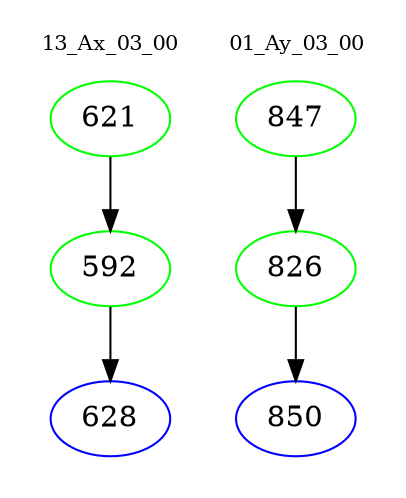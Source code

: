 digraph{
subgraph cluster_0 {
color = white
label = "13_Ax_03_00";
fontsize=10;
T0_621 [label="621", color="green"]
T0_621 -> T0_592 [color="black"]
T0_592 [label="592", color="green"]
T0_592 -> T0_628 [color="black"]
T0_628 [label="628", color="blue"]
}
subgraph cluster_1 {
color = white
label = "01_Ay_03_00";
fontsize=10;
T1_847 [label="847", color="green"]
T1_847 -> T1_826 [color="black"]
T1_826 [label="826", color="green"]
T1_826 -> T1_850 [color="black"]
T1_850 [label="850", color="blue"]
}
}
